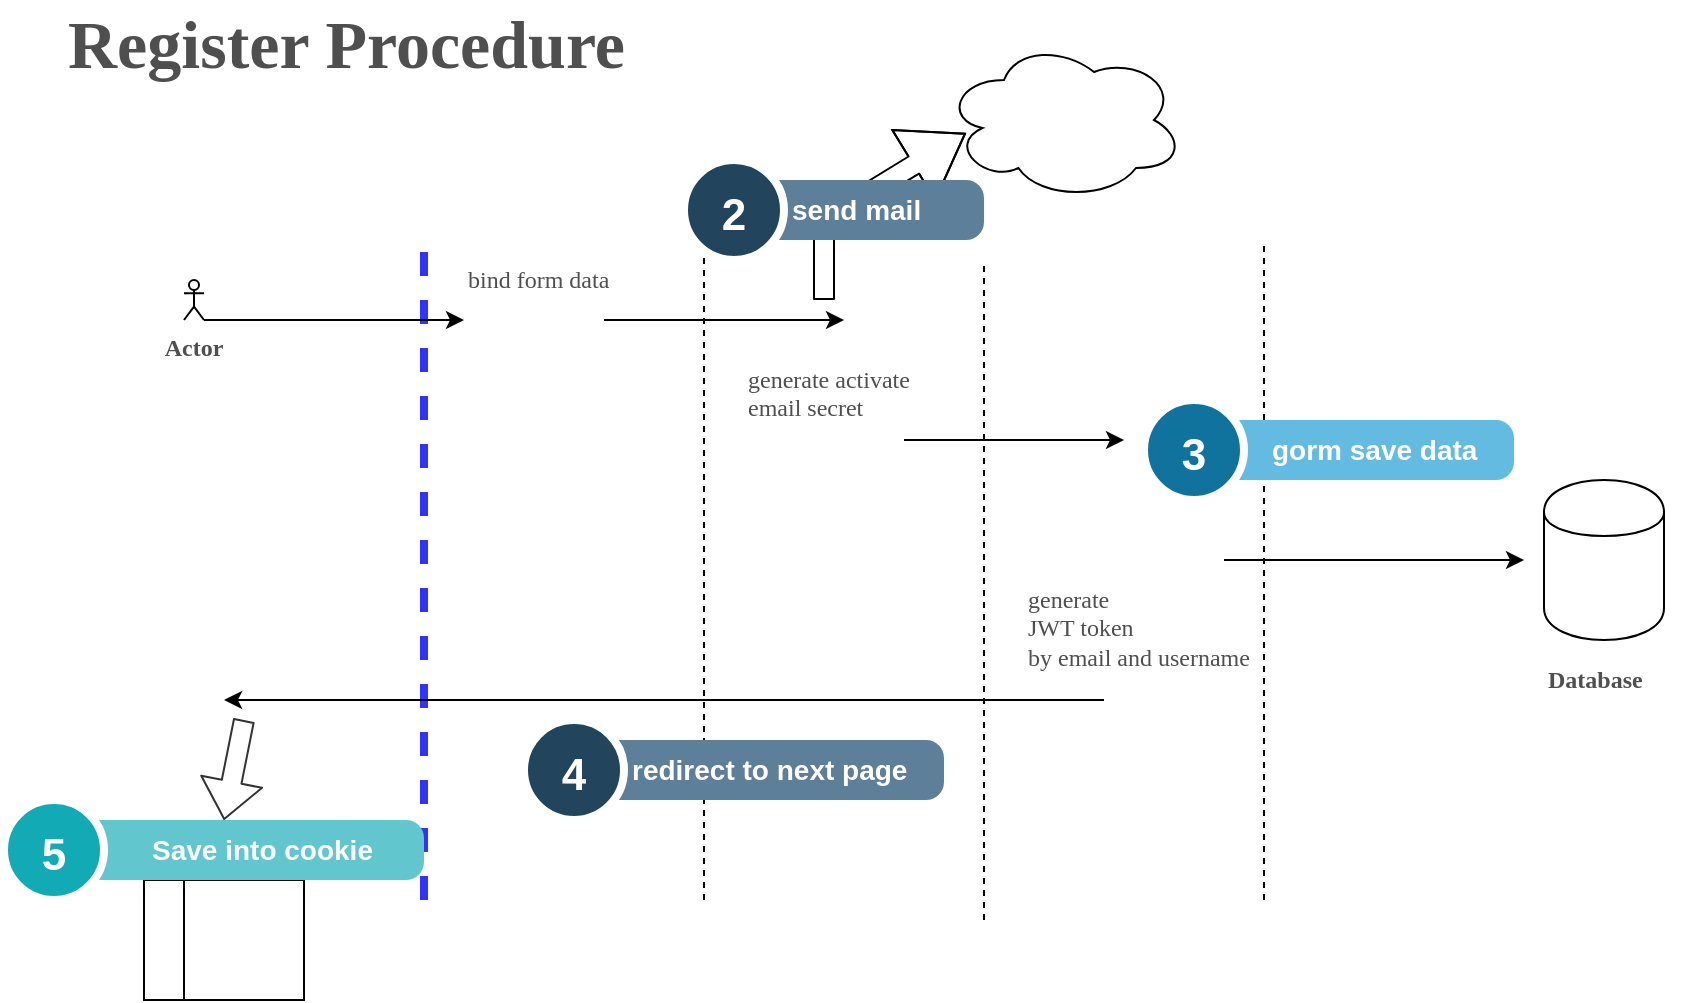 <mxfile version="12.2.4" pages="5"><diagram id="IY5uAE1_3H-1EBB0FDy6" name="register"><mxGraphModel dx="1717" dy="484" grid="1" gridSize="10" guides="0" tooltips="1" connect="1" arrows="1" fold="1" page="1" pageScale="1" pageWidth="850" pageHeight="1100" math="0" shadow="0"><root><object label="" User="" id="0"><mxCell/></object><mxCell id="1" parent="0"/><mxCell id="7" value="" style="endArrow=none;dashed=1;html=1;fontColor=#3333FF;strokeColor=#3333FF;strokeWidth=4;" parent="1" edge="1"><mxGeometry width="50" height="50" relative="1" as="geometry"><mxPoint x="160" y="670" as="sourcePoint"/><mxPoint x="160" y="340" as="targetPoint"/></mxGeometry></mxCell><mxCell id="9" value="" style="endArrow=none;dashed=1;html=1;" parent="1" edge="1"><mxGeometry width="50" height="50" relative="1" as="geometry"><mxPoint x="300" y="670" as="sourcePoint"/><mxPoint x="300" y="340" as="targetPoint"/></mxGeometry></mxCell><mxCell id="10" value="" style="endArrow=none;dashed=1;html=1;" parent="1" edge="1"><mxGeometry width="50" height="50" relative="1" as="geometry"><mxPoint x="440" y="680" as="sourcePoint"/><mxPoint x="440" y="350" as="targetPoint"/></mxGeometry></mxCell><mxCell id="11" value="Actor" style="shape=umlActor;verticalLabelPosition=bottom;labelBackgroundColor=#ffffff;verticalAlign=top;html=1;outlineConnect=0;fontFamily=Verdana;labelPosition=center;align=center;whiteSpace=wrap;labelBorderColor=none;fontColor=#4F4F4F;fontStyle=1" parent="1" vertex="1"><mxGeometry x="40" y="360" width="10" height="20" as="geometry"/></mxCell><mxCell id="16" value="" style="endArrow=classic;html=1;fontFamily=Verdana;fontColor=#4F4F4F;entryX=0;entryY=0.5;entryDx=0;entryDy=0;" parent="1" edge="1"><mxGeometry width="50" height="50" relative="1" as="geometry"><mxPoint x="50" y="380" as="sourcePoint"/><mxPoint x="180" y="380" as="targetPoint"/><Array as="points"/></mxGeometry></mxCell><mxCell id="18" value="Register Procedure&lt;br style=&quot;font-size: 34px;&quot;&gt;" style="text;html=1;resizable=0;points=[];autosize=1;align=left;verticalAlign=top;spacingTop=-4;fontFamily=Verdana;fontColor=#4F4F4F;fontStyle=1;fontSize=34;" parent="1" vertex="1"><mxGeometry x="-20" y="220" width="130" height="20" as="geometry"/></mxCell><mxCell id="23" value="" style="group" parent="1" vertex="1" connectable="0"><mxGeometry x="720" y="460" width="70" height="110" as="geometry"/></mxCell><mxCell id="19" value="" style="shape=cylinder;whiteSpace=wrap;html=1;boundedLbl=1;backgroundOutline=1;fontFamily=Verdana;fontColor=#4F4F4F;" parent="23" vertex="1"><mxGeometry width="60" height="80" as="geometry"/></mxCell><mxCell id="22" value="Database" style="text;html=1;resizable=0;points=[];autosize=1;align=left;verticalAlign=top;spacingTop=-4;fontFamily=Verdana;fontColor=#4F4F4F;fontStyle=1" parent="23" vertex="1"><mxGeometry y="90" width="70" height="20" as="geometry"/></mxCell><mxCell id="30" value="" style="endArrow=classic;html=1;fontFamily=Verdana;fontColor=#4F4F4F;" parent="1" edge="1"><mxGeometry width="50" height="50" relative="1" as="geometry"><mxPoint x="250" y="380" as="sourcePoint"/><mxPoint x="370" y="380" as="targetPoint"/></mxGeometry></mxCell><mxCell id="32" value="bind form data" style="text;html=1;resizable=0;points=[];autosize=1;align=left;verticalAlign=top;spacingTop=-4;fontFamily=Verdana;fontColor=#4F4F4F;fontStyle=0" parent="1" vertex="1"><mxGeometry x="180" y="350" width="100" height="20" as="geometry"/></mxCell><mxCell id="33" value="generate activate&lt;br&gt;email secret&amp;nbsp;" style="text;html=1;resizable=0;points=[];autosize=1;align=left;verticalAlign=top;spacingTop=-4;fontFamily=Verdana;fontColor=#4F4F4F;" parent="1" vertex="1"><mxGeometry x="320" y="400" width="120" height="30" as="geometry"/></mxCell><mxCell id="34" value="" style="endArrow=none;dashed=1;html=1;" parent="1" edge="1"><mxGeometry width="50" height="50" relative="1" as="geometry"><mxPoint x="580" y="670" as="sourcePoint"/><mxPoint x="580" y="340" as="targetPoint"/></mxGeometry></mxCell><mxCell id="35" value="" style="endArrow=classic;html=1;fontFamily=Verdana;fontColor=#4F4F4F;" parent="1" edge="1"><mxGeometry width="50" height="50" relative="1" as="geometry"><mxPoint x="400" y="440" as="sourcePoint"/><mxPoint x="510" y="440" as="targetPoint"/></mxGeometry></mxCell><mxCell id="36" value="" style="ellipse;shape=cloud;whiteSpace=wrap;html=1;fontFamily=Verdana;fontColor=#4F4F4F;" parent="1" vertex="1"><mxGeometry x="420" y="240" width="120" height="80" as="geometry"/></mxCell><mxCell id="37" value="" style="shape=flexArrow;endArrow=classic;html=1;fontFamily=Verdana;fontColor=#4F4F4F;entryX=0.091;entryY=0.582;entryDx=0;entryDy=0;entryPerimeter=0;endWidth=30;endSize=9.68;" parent="1" target="36" edge="1"><mxGeometry width="50" height="50" relative="1" as="geometry"><mxPoint x="360" y="370" as="sourcePoint"/><mxPoint x="420" y="310" as="targetPoint"/><Array as="points"><mxPoint x="360" y="330"/></Array></mxGeometry></mxCell><mxCell id="40" value="" style="endArrow=classic;html=1;fontFamily=Verdana;fontColor=#4F4F4F;" parent="1" edge="1"><mxGeometry width="50" height="50" relative="1" as="geometry"><mxPoint x="560" y="500" as="sourcePoint"/><mxPoint x="710" y="500" as="targetPoint"/></mxGeometry></mxCell><mxCell id="42" value="" style="endArrow=classic;html=1;fontFamily=Verdana;fontColor=#4F4F4F;" parent="1" edge="1"><mxGeometry width="50" height="50" relative="1" as="geometry"><mxPoint x="500" y="570" as="sourcePoint"/><mxPoint x="60" y="570" as="targetPoint"/></mxGeometry></mxCell><mxCell id="43" value="generate &lt;br&gt;JWT token&lt;br&gt;by email and username" style="text;html=1;resizable=0;points=[];autosize=1;align=left;verticalAlign=top;spacingTop=-4;fontFamily=Verdana;fontColor=#4F4F4F;" parent="1" vertex="1"><mxGeometry x="460" y="510" width="160" height="40" as="geometry"/></mxCell><mxCell id="45" value="" style="shape=internalStorage;whiteSpace=wrap;html=1;backgroundOutline=1;fontFamily=Verdana;fontColor=#4F4F4F;" parent="1" vertex="1"><mxGeometry x="20" y="640" width="80" height="80" as="geometry"/></mxCell><mxCell id="46" value="" style="shape=flexArrow;endArrow=classic;html=1;strokeColor=#333333;strokeWidth=1;fontFamily=Verdana;fontColor=#3333FF;" parent="1" edge="1"><mxGeometry width="50" height="50" relative="1" as="geometry"><mxPoint x="70" y="580" as="sourcePoint"/><mxPoint x="60" y="630" as="targetPoint"/></mxGeometry></mxCell><mxCell id="SgzNfCwWLqCTyF3xkoVy-48" value="gorm save data" style="shape=rect;rounded=1;whiteSpace=wrap;html=1;shadow=0;strokeColor=none;fillColor=#64BBE2;arcSize=30;fontSize=14;spacingLeft=42;fontStyle=1;fontColor=#FFFFFF;align=left;" parent="1" vertex="1"><mxGeometry x="540" y="430" width="165" height="30" as="geometry"/></mxCell><mxCell id="SgzNfCwWLqCTyF3xkoVy-49" value="3" style="shape=ellipse;perimeter=ellipsePerimeter;fontSize=22;fontStyle=1;shadow=0;strokeColor=#ffffff;fillColor=#10739E;strokeWidth=4;fontColor=#ffffff;align=center;" parent="1" vertex="1"><mxGeometry x="520" y="420" width="50" height="50" as="geometry"/></mxCell><mxCell id="SgzNfCwWLqCTyF3xkoVy-54" value="redirect to next page" style="shape=rect;rounded=1;whiteSpace=wrap;html=1;shadow=0;strokeColor=none;fillColor=#5D7F99;arcSize=30;fontSize=14;spacingLeft=42;fontStyle=1;fontColor=#FFFFFF;align=left;" parent="1" vertex="1"><mxGeometry x="220" y="590" width="200" height="30" as="geometry"/></mxCell><mxCell id="SgzNfCwWLqCTyF3xkoVy-55" value="4" style="shape=ellipse;perimeter=ellipsePerimeter;fontSize=22;fontStyle=1;shadow=0;strokeColor=#ffffff;fillColor=#23445D;strokeWidth=4;fontColor=#ffffff;align=center;" parent="1" vertex="1"><mxGeometry x="210" y="580" width="50" height="50" as="geometry"/></mxCell><mxCell id="SgzNfCwWLqCTyF3xkoVy-56" value="Save into cookie" style="shape=rect;rounded=1;whiteSpace=wrap;html=1;shadow=0;strokeColor=none;fillColor=#61C6CE;arcSize=30;fontSize=14;spacingLeft=42;fontStyle=1;fontColor=#FFFFFF;align=left;" parent="1" vertex="1"><mxGeometry x="-20" y="630" width="180" height="30" as="geometry"/></mxCell><mxCell id="SgzNfCwWLqCTyF3xkoVy-57" value="5" style="shape=ellipse;perimeter=ellipsePerimeter;fontSize=22;fontStyle=1;shadow=0;strokeColor=#ffffff;fillColor=#12AAB5;strokeWidth=4;fontColor=#ffffff;align=center;" parent="1" vertex="1"><mxGeometry x="-50" y="620" width="50" height="50" as="geometry"/></mxCell><mxCell id="SgzNfCwWLqCTyF3xkoVy-58" value="send mail" style="shape=rect;rounded=1;whiteSpace=wrap;html=1;shadow=0;strokeColor=none;fillColor=#5D7F99;arcSize=30;fontSize=14;spacingLeft=42;fontStyle=1;fontColor=#FFFFFF;align=left;" parent="1" vertex="1"><mxGeometry x="300" y="310" width="140" height="30" as="geometry"/></mxCell><mxCell id="SgzNfCwWLqCTyF3xkoVy-59" value="2" style="shape=ellipse;perimeter=ellipsePerimeter;fontSize=22;fontStyle=1;shadow=0;strokeColor=#ffffff;fillColor=#23445D;strokeWidth=4;fontColor=#ffffff;align=center;" parent="1" vertex="1"><mxGeometry x="290" y="300" width="50" height="50" as="geometry"/></mxCell></root></mxGraphModel></diagram><diagram id="1MOadCoADDvVS-98KM3a" name="login"><mxGraphModel dx="867" dy="484" grid="1" gridSize="10" guides="1" tooltips="1" connect="1" arrows="1" fold="1" page="1" pageScale="1" pageWidth="2000" pageHeight="1400" math="0" shadow="0"><root><mxCell id="Cxu-V7Lzxc_FhwEAGAGV-0"/><mxCell id="Cxu-V7Lzxc_FhwEAGAGV-1" parent="Cxu-V7Lzxc_FhwEAGAGV-0"/><mxCell id="kSfNwCprgt9sNA9jw9V5-0" value="" style="endArrow=none;dashed=1;html=1;fontColor=#3333FF;strokeColor=#3333FF;strokeWidth=4;" parent="Cxu-V7Lzxc_FhwEAGAGV-1" edge="1"><mxGeometry width="50" height="50" relative="1" as="geometry"><mxPoint x="504.5" y="658.5" as="sourcePoint"/><mxPoint x="504.5" y="328.5" as="targetPoint"/></mxGeometry></mxCell><mxCell id="kSfNwCprgt9sNA9jw9V5-1" value="" style="endArrow=none;dashed=1;html=1;" parent="Cxu-V7Lzxc_FhwEAGAGV-1" edge="1"><mxGeometry width="50" height="50" relative="1" as="geometry"><mxPoint x="644.5" y="658.5" as="sourcePoint"/><mxPoint x="644.5" y="328.5" as="targetPoint"/></mxGeometry></mxCell><mxCell id="kSfNwCprgt9sNA9jw9V5-2" value="" style="endArrow=none;dashed=1;html=1;" parent="Cxu-V7Lzxc_FhwEAGAGV-1" edge="1"><mxGeometry width="50" height="50" relative="1" as="geometry"><mxPoint x="784.5" y="658.5" as="sourcePoint"/><mxPoint x="784.5" y="328.5" as="targetPoint"/></mxGeometry></mxCell><mxCell id="kSfNwCprgt9sNA9jw9V5-3" value="Actor" style="shape=umlActor;verticalLabelPosition=bottom;labelBackgroundColor=#ffffff;verticalAlign=top;html=1;outlineConnect=0;fontFamily=Verdana;labelPosition=center;align=center;whiteSpace=wrap;labelBorderColor=none;fontColor=#4F4F4F;fontStyle=1" parent="Cxu-V7Lzxc_FhwEAGAGV-1" vertex="1"><mxGeometry x="384.5" y="348.5" width="10" height="20" as="geometry"/></mxCell><mxCell id="kSfNwCprgt9sNA9jw9V5-4" value="" style="endArrow=classic;html=1;fontFamily=Verdana;fontColor=#4F4F4F;entryX=0;entryY=0.5;entryDx=0;entryDy=0;" parent="Cxu-V7Lzxc_FhwEAGAGV-1" edge="1"><mxGeometry width="50" height="50" relative="1" as="geometry"><mxPoint x="394.5" y="368.5" as="sourcePoint"/><mxPoint x="524.5" y="368.5" as="targetPoint"/><Array as="points"/></mxGeometry></mxCell><mxCell id="kSfNwCprgt9sNA9jw9V5-5" value="Login Procedure&lt;br style=&quot;font-size: 34px;&quot;&gt;" style="text;html=1;resizable=0;points=[];autosize=1;align=left;verticalAlign=top;spacingTop=-4;fontFamily=Verdana;fontColor=#4F4F4F;fontStyle=1;fontSize=34;" parent="Cxu-V7Lzxc_FhwEAGAGV-1" vertex="1"><mxGeometry x="354.5" y="80" width="110" height="20" as="geometry"/></mxCell><mxCell id="kSfNwCprgt9sNA9jw9V5-9" value="" style="endArrow=classic;html=1;fontFamily=Verdana;fontColor=#4F4F4F;entryX=0;entryY=0.5;entryDx=0;entryDy=0;" parent="Cxu-V7Lzxc_FhwEAGAGV-1" target="ytmq7tX9Vz7bj8IqkGpA-0" edge="1"><mxGeometry width="50" height="50" relative="1" as="geometry"><mxPoint x="584.5" y="378.5" as="sourcePoint"/><mxPoint x="664.5" y="378.5" as="targetPoint"/></mxGeometry></mxCell><mxCell id="kSfNwCprgt9sNA9jw9V5-10" value="bind form data" style="text;html=1;resizable=0;points=[];autosize=1;align=left;verticalAlign=top;spacingTop=-4;fontFamily=Verdana;fontColor=#4F4F4F;fontStyle=0" parent="Cxu-V7Lzxc_FhwEAGAGV-1" vertex="1"><mxGeometry x="524.5" y="338.5" width="100" height="20" as="geometry"/></mxCell><mxCell id="kSfNwCprgt9sNA9jw9V5-12" value="" style="endArrow=none;dashed=1;html=1;" parent="Cxu-V7Lzxc_FhwEAGAGV-1" edge="1"><mxGeometry width="50" height="50" relative="1" as="geometry"><mxPoint x="1044.5" y="658.5" as="sourcePoint"/><mxPoint x="1044.5" y="138.5" as="targetPoint"/></mxGeometry></mxCell><mxCell id="kSfNwCprgt9sNA9jw9V5-20" value="" style="shape=internalStorage;whiteSpace=wrap;html=1;backgroundOutline=1;fontFamily=Verdana;fontColor=#4F4F4F;" parent="Cxu-V7Lzxc_FhwEAGAGV-1" vertex="1"><mxGeometry x="364.5" y="628.5" width="80" height="80" as="geometry"/></mxCell><mxCell id="kSfNwCprgt9sNA9jw9V5-21" value="" style="shape=flexArrow;endArrow=classic;html=1;strokeColor=#333333;strokeWidth=1;fontFamily=Verdana;fontColor=#3333FF;" parent="Cxu-V7Lzxc_FhwEAGAGV-1" edge="1"><mxGeometry width="50" height="50" relative="1" as="geometry"><mxPoint x="414.5" y="568.5" as="sourcePoint"/><mxPoint x="404.5" y="618.5" as="targetPoint"/></mxGeometry></mxCell><mxCell id="kSfNwCprgt9sNA9jw9V5-22" value="send cookie&lt;br&gt;JWT&amp;nbsp;" style="text;html=1;resizable=0;points=[];autosize=1;align=left;verticalAlign=top;spacingTop=-4;fontFamily=Verdana;fontColor=#3333FF;fontStyle=0" parent="Cxu-V7Lzxc_FhwEAGAGV-1" vertex="1"><mxGeometry x="424.5" y="388.5" width="90" height="30" as="geometry"/></mxCell><mxCell id="mgNvoaYVBbIj47lSzGMu-1" value="" style="endArrow=classic;html=1;strokeColor=#333333;strokeWidth=1;fontFamily=Verdana;fontColor=#333333;exitX=0.5;exitY=1;exitDx=0;exitDy=0;" parent="Cxu-V7Lzxc_FhwEAGAGV-1" source="ytmq7tX9Vz7bj8IqkGpA-0" edge="1"><mxGeometry width="50" height="50" relative="1" as="geometry"><mxPoint x="704.5" y="418.5" as="sourcePoint"/><mxPoint x="814.5" y="468.5" as="targetPoint"/><Array as="points"><mxPoint x="704.5" y="468.5"/></Array></mxGeometry></mxCell><mxCell id="nmSW5J3_nThf1gg4GDLt-0" value="Nope" style="text;html=1;resizable=0;points=[];autosize=1;align=left;verticalAlign=top;spacingTop=-4;fontFamily=Verdana;fontColor=#FF0000;fontStyle=1" parent="Cxu-V7Lzxc_FhwEAGAGV-1" vertex="1"><mxGeometry x="654.5" y="418.5" width="50" height="20" as="geometry"/></mxCell><mxCell id="nmSW5J3_nThf1gg4GDLt-1" value="Actor" style="shape=umlActor;verticalLabelPosition=bottom;labelBackgroundColor=#ffffff;verticalAlign=top;html=1;outlineConnect=0;fontFamily=Verdana;fontColor=#FF0000;whiteSpace=wrap;container=1;" parent="Cxu-V7Lzxc_FhwEAGAGV-1" vertex="1"><mxGeometry x="834.5" y="438.5" width="10" height="20" as="geometry"/></mxCell><mxCell id="nmSW5J3_nThf1gg4GDLt-4" value="Guest" style="text;html=1;resizable=0;points=[];autosize=1;align=left;verticalAlign=top;spacingTop=-4;fontFamily=Verdana;fontColor=#FF0000;fontStyle=1" parent="Cxu-V7Lzxc_FhwEAGAGV-1" vertex="1"><mxGeometry x="819.5" y="483.5" width="50" height="20" as="geometry"/></mxCell><mxCell id="nmSW5J3_nThf1gg4GDLt-5" value="" style="endArrow=classic;html=1;strokeColor=#333333;strokeWidth=1;fontFamily=Verdana;fontColor=#FF0000;entryX=0;entryY=0.5;entryDx=0;entryDy=0;exitX=0.5;exitY=0;exitDx=0;exitDy=0;" parent="Cxu-V7Lzxc_FhwEAGAGV-1" source="ytmq7tX9Vz7bj8IqkGpA-0" target="vs2WSa74tQ8mNc2Wib_e-1" edge="1"><mxGeometry width="50" height="50" relative="1" as="geometry"><mxPoint x="704.5" y="338.5" as="sourcePoint"/><mxPoint x="804.5" y="225.5" as="targetPoint"/><Array as="points"><mxPoint x="704.5" y="225.5"/></Array></mxGeometry></mxCell><mxCell id="nmSW5J3_nThf1gg4GDLt-11" value="&lt;font color=&quot;#00cc00&quot;&gt;Yes&lt;/font&gt;" style="text;html=1;resizable=0;points=[];autosize=1;align=left;verticalAlign=top;spacingTop=-4;fontFamily=Verdana;fontColor=#FF0000;fontStyle=1" parent="Cxu-V7Lzxc_FhwEAGAGV-1" vertex="1"><mxGeometry x="727.5" y="313.5" width="40" height="20" as="geometry"/></mxCell><mxCell id="nmSW5J3_nThf1gg4GDLt-12" value="" style="shape=cylinder;whiteSpace=wrap;html=1;boundedLbl=1;backgroundOutline=1;fontFamily=Verdana;fontColor=#FF0000;" parent="Cxu-V7Lzxc_FhwEAGAGV-1" vertex="1"><mxGeometry x="1584.5" y="408.5" width="60" height="80" as="geometry"/></mxCell><mxCell id="nmSW5J3_nThf1gg4GDLt-13" value="&lt;h1&gt;Token authentication&lt;/h1&gt;&lt;p&gt;Base on token authentication that not need to access database , but RBAC need.&lt;/p&gt;" style="text;html=1;strokeColor=none;fillColor=none;spacing=5;spacingTop=-20;whiteSpace=wrap;overflow=hidden;rounded=0;fontFamily=Verdana;fontColor=#4F4F4F;" parent="Cxu-V7Lzxc_FhwEAGAGV-1" vertex="1"><mxGeometry x="354.5" y="848.5" width="340" height="120" as="geometry"/></mxCell><mxCell id="nmSW5J3_nThf1gg4GDLt-16" value="" style="endArrow=classic;html=1;strokeColor=#333333;strokeWidth=1;fontFamily=Verdana;fontColor=#4F4F4F;exitX=1;exitY=0.5;exitDx=0;exitDy=0;entryX=0;entryY=0.5;entryDx=0;entryDy=0;" parent="Cxu-V7Lzxc_FhwEAGAGV-1" source="vs2WSa74tQ8mNc2Wib_e-1" target="ytmq7tX9Vz7bj8IqkGpA-10" edge="1"><mxGeometry width="50" height="50" relative="1" as="geometry"><mxPoint x="934.5" y="226.5" as="sourcePoint"/><mxPoint x="1134.5" y="226.5" as="targetPoint"/></mxGeometry></mxCell><mxCell id="nmSW5J3_nThf1gg4GDLt-17" value="Nope" style="text;html=1;resizable=0;points=[];autosize=1;align=left;verticalAlign=top;spacingTop=-4;fontFamily=Verdana;fontColor=#FF0000;fontStyle=1" parent="Cxu-V7Lzxc_FhwEAGAGV-1" vertex="1"><mxGeometry x="1248.5" y="368.5" width="50" height="20" as="geometry"/></mxCell><mxCell id="nmSW5J3_nThf1gg4GDLt-20" value="" style="endArrow=none;dashed=1;html=1;" parent="Cxu-V7Lzxc_FhwEAGAGV-1" edge="1"><mxGeometry width="50" height="50" relative="1" as="geometry"><mxPoint x="1304.5" y="658.5" as="sourcePoint"/><mxPoint x="1304.5" y="138.5" as="targetPoint"/></mxGeometry></mxCell><mxCell id="nmSW5J3_nThf1gg4GDLt-21" value="" style="endArrow=classic;html=1;strokeColor=#333333;strokeWidth=1;fontFamily=Verdana;fontColor=#FF0000;exitX=1;exitY=0.5;exitDx=0;exitDy=0;entryX=0.5;entryY=0;entryDx=0;entryDy=0;" parent="Cxu-V7Lzxc_FhwEAGAGV-1" source="ytmq7tX9Vz7bj8IqkGpA-10" target="nmSW5J3_nThf1gg4GDLt-12" edge="1"><mxGeometry width="50" height="50" relative="1" as="geometry"><mxPoint x="1254.5" y="225.5" as="sourcePoint"/><mxPoint x="1484.5" y="588.5" as="targetPoint"/><Array as="points"><mxPoint x="1524.5" y="225.5"/></Array></mxGeometry></mxCell><mxCell id="nmSW5J3_nThf1gg4GDLt-23" value="" style="endArrow=classic;html=1;strokeColor=#333333;strokeWidth=1;fontFamily=Verdana;fontColor=#333333;exitX=0.5;exitY=1;exitDx=0;exitDy=0;entryX=0;entryY=0.5;entryDx=0;entryDy=0;" parent="Cxu-V7Lzxc_FhwEAGAGV-1" source="vs2WSa74tQ8mNc2Wib_e-1" target="ytmq7tX9Vz7bj8IqkGpA-6" edge="1"><mxGeometry width="50" height="50" relative="1" as="geometry"><mxPoint x="874.5" y="293" as="sourcePoint"/><mxPoint x="1144.5" y="403.5" as="targetPoint"/><Array as="points"><mxPoint x="874.5" y="398.5"/></Array></mxGeometry></mxCell><mxCell id="nmSW5J3_nThf1gg4GDLt-25" value="&lt;font color=&quot;#00cc00&quot;&gt;Yes&lt;/font&gt;" style="text;html=1;resizable=0;points=[];autosize=1;align=left;verticalAlign=top;spacingTop=-4;fontFamily=Verdana;fontColor=#FF0000;fontStyle=1" parent="Cxu-V7Lzxc_FhwEAGAGV-1" vertex="1"><mxGeometry x="894.5" y="293.5" width="40" height="20" as="geometry"/></mxCell><mxCell id="FfsmR5NlQDXWcVAAKaqu-1" value="" style="endArrow=classic;html=1;strokeColor=#333333;strokeWidth=1;fontFamily=Verdana;fontColor=#333333;entryX=0;entryY=0.3;entryDx=0;entryDy=0;exitX=1;exitY=0.5;exitDx=0;exitDy=0;" parent="Cxu-V7Lzxc_FhwEAGAGV-1" source="ytmq7tX9Vz7bj8IqkGpA-6" target="nmSW5J3_nThf1gg4GDLt-12" edge="1"><mxGeometry width="50" height="50" relative="1" as="geometry"><mxPoint x="1224.5" y="403.5" as="sourcePoint"/><mxPoint x="734.5" y="918.5" as="targetPoint"/><Array as="points"><mxPoint x="1434.5" y="403.5"/></Array></mxGeometry></mxCell><mxCell id="FfsmR5NlQDXWcVAAKaqu-5" value="" style="endArrow=classic;html=1;strokeColor=#333333;strokeWidth=1;fontFamily=Verdana;fontColor=#333333;exitX=0;exitY=0.3;exitDx=0;exitDy=0;entryX=1;entryY=0.5;entryDx=0;entryDy=0;" parent="Cxu-V7Lzxc_FhwEAGAGV-1" source="nmSW5J3_nThf1gg4GDLt-12" target="Njpkjl11rVlAd0YpLMsz-12" edge="1"><mxGeometry width="50" height="50" relative="1" as="geometry"><mxPoint x="1424.5" y="528.5" as="sourcePoint"/><mxPoint x="1274.98" y="741.06" as="targetPoint"/><Array as="points"><mxPoint x="1494.5" y="738.5"/></Array></mxGeometry></mxCell><mxCell id="FfsmR5NlQDXWcVAAKaqu-8" value="" style="endArrow=classic;html=1;strokeColor=#333333;strokeWidth=1;fontFamily=Verdana;fontColor=#333333;" parent="Cxu-V7Lzxc_FhwEAGAGV-1" edge="1"><mxGeometry width="50" height="50" relative="1" as="geometry"><mxPoint x="1104.5" y="738.5" as="sourcePoint"/><mxPoint x="481.028" y="628.5" as="targetPoint"/><Array as="points"><mxPoint x="864.5" y="738.5"/><mxPoint x="644.5" y="698.5"/></Array></mxGeometry></mxCell><mxCell id="FfsmR5NlQDXWcVAAKaqu-9" value="Response with RBAC JWT" style="text;html=1;resizable=0;points=[];autosize=1;align=left;verticalAlign=top;spacingTop=-4;fontFamily=Verdana;fontColor=#333333;" parent="Cxu-V7Lzxc_FhwEAGAGV-1" vertex="1"><mxGeometry x="597.5" y="718.5" width="170" height="20" as="geometry"/></mxCell><mxCell id="FfsmR5NlQDXWcVAAKaqu-10" value="&lt;font color=&quot;#00cc00&quot;&gt;Yes&lt;/font&gt;" style="text;html=1;resizable=0;points=[];autosize=1;align=left;verticalAlign=top;spacingTop=-4;fontFamily=Verdana;fontColor=#FF0000;fontStyle=1" parent="Cxu-V7Lzxc_FhwEAGAGV-1" vertex="1"><mxGeometry x="1113.5" y="458.5" width="40" height="20" as="geometry"/></mxCell><mxCell id="FfsmR5NlQDXWcVAAKaqu-12" value="" style="shape=flexArrow;endArrow=classic;html=1;strokeColor=#333333;strokeWidth=1;fontFamily=Verdana;fontColor=#333333;exitX=0.5;exitY=1;exitDx=0;exitDy=0;entryX=0.5;entryY=0;entryDx=0;entryDy=0;" parent="Cxu-V7Lzxc_FhwEAGAGV-1" source="ytmq7tX9Vz7bj8IqkGpA-6" target="Njpkjl11rVlAd0YpLMsz-21" edge="1"><mxGeometry width="50" height="50" relative="1" as="geometry"><mxPoint x="1184.5" y="443.5" as="sourcePoint"/><mxPoint x="1184.5" y="518.5" as="targetPoint"/><Array as="points"><mxPoint x="1184.5" y="508.5"/></Array></mxGeometry></mxCell><mxCell id="Njpkjl11rVlAd0YpLMsz-10" value="Address, phone ..." style="shape=rect;rounded=1;whiteSpace=wrap;html=1;shadow=0;strokeColor=none;fillColor=#64BBE2;arcSize=30;fontSize=14;spacingLeft=42;fontStyle=1;fontColor=#FFFFFF;align=left;" parent="Cxu-V7Lzxc_FhwEAGAGV-1" vertex="1"><mxGeometry x="1099.5" y="130" width="220" height="40" as="geometry"/></mxCell><mxCell id="Njpkjl11rVlAd0YpLMsz-11" value="3" style="shape=ellipse;perimeter=ellipsePerimeter;fontSize=22;fontStyle=1;shadow=0;strokeColor=#ffffff;fillColor=#10739E;strokeWidth=4;fontColor=#ffffff;align=center;" parent="Cxu-V7Lzxc_FhwEAGAGV-1" vertex="1"><mxGeometry x="1069.5" y="120" width="60" height="60" as="geometry"/></mxCell><mxCell id="Njpkjl11rVlAd0YpLMsz-12" value="Add RBAC to JWT token" style="shape=rect;rounded=1;whiteSpace=wrap;html=1;shadow=0;strokeColor=none;fillColor=#F8C382;arcSize=30;fontSize=14;spacingLeft=42;fontStyle=1;fontColor=#FFFFFF;align=left;" parent="Cxu-V7Lzxc_FhwEAGAGV-1" vertex="1"><mxGeometry x="1099.5" y="718.5" width="220" height="40" as="geometry"/></mxCell><mxCell id="Njpkjl11rVlAd0YpLMsz-13" value="2" style="shape=ellipse;perimeter=ellipsePerimeter;fontSize=22;fontStyle=1;shadow=0;strokeColor=#ffffff;fillColor=#F2931E;strokeWidth=4;fontColor=#ffffff;align=center;" parent="Cxu-V7Lzxc_FhwEAGAGV-1" vertex="1"><mxGeometry x="1069.5" y="708.5" width="60" height="60" as="geometry"/></mxCell><mxCell id="Njpkjl11rVlAd0YpLMsz-14" value="TempGuest" style="shape=rect;rounded=1;whiteSpace=wrap;html=1;shadow=0;strokeColor=none;fillColor=#F08E81;arcSize=30;fontSize=14;spacingLeft=42;fontStyle=1;fontColor=#FFFFFF;align=left;" parent="Cxu-V7Lzxc_FhwEAGAGV-1" vertex="1"><mxGeometry x="644.5" y="483.5" width="140" height="40" as="geometry"/></mxCell><mxCell id="Njpkjl11rVlAd0YpLMsz-15" value="2" style="shape=ellipse;perimeter=ellipsePerimeter;fontSize=22;fontStyle=1;shadow=0;strokeColor=#ffffff;fillColor=#AE4132;strokeWidth=4;fontColor=#ffffff;align=center;" parent="Cxu-V7Lzxc_FhwEAGAGV-1" vertex="1"><mxGeometry x="614.5" y="473.5" width="60" height="60" as="geometry"/></mxCell><mxCell id="Njpkjl11rVlAd0YpLMsz-16" value="save data" style="shape=rect;rounded=1;whiteSpace=wrap;html=1;shadow=0;strokeColor=none;fillColor=#5D7F99;arcSize=30;fontSize=14;spacingLeft=42;fontStyle=1;fontColor=#FFFFFF;align=left;" parent="Cxu-V7Lzxc_FhwEAGAGV-1" vertex="1"><mxGeometry x="1394.5" y="243.5" width="130" height="40" as="geometry"/></mxCell><mxCell id="Njpkjl11rVlAd0YpLMsz-17" value="4" style="shape=ellipse;perimeter=ellipsePerimeter;fontSize=22;fontStyle=1;shadow=0;strokeColor=#ffffff;fillColor=#23445D;strokeWidth=4;fontColor=#ffffff;align=center;" parent="Cxu-V7Lzxc_FhwEAGAGV-1" vertex="1"><mxGeometry x="1364.5" y="233.5" width="60" height="60" as="geometry"/></mxCell><mxCell id="Njpkjl11rVlAd0YpLMsz-18" value="get RBAC for the user" style="shape=rect;rounded=1;whiteSpace=wrap;html=1;shadow=0;strokeColor=none;fillColor=#61C6CE;arcSize=30;fontSize=14;spacingLeft=42;fontStyle=1;fontColor=#FFFFFF;align=left;" parent="Cxu-V7Lzxc_FhwEAGAGV-1" vertex="1"><mxGeometry x="1328.5" y="428.5" width="220" height="40" as="geometry"/></mxCell><mxCell id="Njpkjl11rVlAd0YpLMsz-19" value="5" style="shape=ellipse;perimeter=ellipsePerimeter;fontSize=22;fontStyle=1;shadow=0;strokeColor=#ffffff;fillColor=#12AAB5;strokeWidth=4;fontColor=#ffffff;align=center;" parent="Cxu-V7Lzxc_FhwEAGAGV-1" vertex="1"><mxGeometry x="1298.5" y="418.5" width="60" height="60" as="geometry"/></mxCell><mxCell id="Njpkjl11rVlAd0YpLMsz-20" value="" style="group;fontFamily=Verdana;fontColor=#333333;" parent="Cxu-V7Lzxc_FhwEAGAGV-1" vertex="1" connectable="0"><mxGeometry x="1154.5" y="533.5" width="110" height="110" as="geometry"/></mxCell><mxCell id="Njpkjl11rVlAd0YpLMsz-21" value="" style="ellipse;html=1;strokeWidth=4;fillColor=#10739E;strokeColor=#ffffff;shadow=0;fontSize=10;fontColor=#FFFFFF;align=center;fontStyle=0;whiteSpace=wrap;spacing=10;" parent="Njpkjl11rVlAd0YpLMsz-20" vertex="1"><mxGeometry width="110" height="110" as="geometry"/></mxCell><mxCell id="Njpkjl11rVlAd0YpLMsz-22" value="" style="ellipse;html=1;strokeWidth=4;fillColor=#F2931E;strokeColor=#ffffff;shadow=0;fontSize=10;fontColor=#FFFFFF;align=center;fontStyle=0;whiteSpace=wrap;spacing=10;" parent="Njpkjl11rVlAd0YpLMsz-20" vertex="1"><mxGeometry x="15.714" y="14.714" width="78.571" height="78.571" as="geometry"/></mxCell><mxCell id="Njpkjl11rVlAd0YpLMsz-23" value="" style="ellipse;html=1;strokeWidth=4;fillColor=#AE4132;strokeColor=#ffffff;shadow=0;fontSize=10;fontColor=#FFFFFF;align=center;fontStyle=0;whiteSpace=wrap;spacing=10;" parent="Njpkjl11rVlAd0YpLMsz-20" vertex="1"><mxGeometry x="31.429" y="30.429" width="47.143" height="47.143" as="geometry"/></mxCell><mxCell id="Njpkjl11rVlAd0YpLMsz-24" value="" style="ellipse;html=1;strokeWidth=4;fillColor=#23445D;strokeColor=#ffffff;shadow=0;fontSize=10;fontColor=#FFFFFF;align=center;fontStyle=0;whiteSpace=wrap;spacing=10;" parent="Njpkjl11rVlAd0YpLMsz-20" vertex="1"><mxGeometry x="47.143" y="46.143" width="15.714" height="15.714" as="geometry"/></mxCell><mxCell id="vs2WSa74tQ8mNc2Wib_e-1" value="Finished all step of registration" style="rhombus;html=1;align=center;whiteSpace=wrap;comic=1;strokeWidth=2;fontFamily=Comic Sans MS;fontStyle=1;" parent="Cxu-V7Lzxc_FhwEAGAGV-1" vertex="1"><mxGeometry x="804.5" y="166.5" width="140" height="118" as="geometry"/></mxCell><mxCell id="ytmq7tX9Vz7bj8IqkGpA-0" value="Activate?" style="rhombus;html=1;align=center;whiteSpace=wrap;comic=1;strokeWidth=2;fontFamily=Comic Sans MS;fontStyle=1;" parent="Cxu-V7Lzxc_FhwEAGAGV-1" vertex="1"><mxGeometry x="654.5" y="328.5" width="100" height="100" as="geometry"/></mxCell><mxCell id="ytmq7tX9Vz7bj8IqkGpA-6" value="Token has RBAC?" style="rhombus;html=1;align=center;whiteSpace=wrap;comic=1;strokeWidth=2;fontFamily=Comic Sans MS;fontStyle=1;" parent="Cxu-V7Lzxc_FhwEAGAGV-1" vertex="1"><mxGeometry x="1139.5" y="353.5" width="100" height="100" as="geometry"/></mxCell><mxCell id="ytmq7tX9Vz7bj8IqkGpA-10" value="Next step form" style="html=1;whiteSpace=wrap;comic=1;strokeWidth=2;fontFamily=Comic Sans MS;fontStyle=1;" parent="Cxu-V7Lzxc_FhwEAGAGV-1" vertex="1"><mxGeometry x="1133.5" y="195.5" width="120" height="60" as="geometry"/></mxCell></root></mxGraphModel></diagram><diagram id="HXSwJq1UDgVp6A_jZUUq" name="RBAC"><mxGraphModel dx="867" dy="484" grid="1" gridSize="10" guides="1" tooltips="1" connect="1" arrows="1" fold="1" page="1" pageScale="1" pageWidth="2000" pageHeight="1400" math="0" shadow="0"><root><mxCell id="-kCHREE-onx1147lXCfc-0"/><mxCell id="-kCHREE-onx1147lXCfc-1" parent="-kCHREE-onx1147lXCfc-0"/><mxCell id="jOfB4BC1D_s6R_xuBl5_-0" value="" style="endArrow=none;dashed=1;html=1;fontColor=#3333FF;strokeColor=#3333FF;strokeWidth=4;" parent="-kCHREE-onx1147lXCfc-1" edge="1"><mxGeometry width="50" height="50" relative="1" as="geometry"><mxPoint x="230" y="620" as="sourcePoint"/><mxPoint x="230" y="290" as="targetPoint"/></mxGeometry></mxCell><mxCell id="jOfB4BC1D_s6R_xuBl5_-1" value="" style="endArrow=none;dashed=1;html=1;" parent="-kCHREE-onx1147lXCfc-1" edge="1"><mxGeometry width="50" height="50" relative="1" as="geometry"><mxPoint x="370" y="620" as="sourcePoint"/><mxPoint x="370" y="290" as="targetPoint"/></mxGeometry></mxCell><mxCell id="jOfB4BC1D_s6R_xuBl5_-2" value="" style="endArrow=none;dashed=1;html=1;" parent="-kCHREE-onx1147lXCfc-1" edge="1"><mxGeometry width="50" height="50" relative="1" as="geometry"><mxPoint x="510" y="620" as="sourcePoint"/><mxPoint x="510" y="290" as="targetPoint"/></mxGeometry></mxCell><mxCell id="jOfB4BC1D_s6R_xuBl5_-3" value="Actor" style="shape=umlActor;verticalLabelPosition=bottom;labelBackgroundColor=#ffffff;verticalAlign=top;html=1;outlineConnect=0;fontFamily=Verdana;labelPosition=center;align=center;whiteSpace=wrap;labelBorderColor=none;fontColor=#4F4F4F;fontStyle=1" parent="-kCHREE-onx1147lXCfc-1" vertex="1"><mxGeometry x="90" y="400" width="10" height="20" as="geometry"/></mxCell><mxCell id="jOfB4BC1D_s6R_xuBl5_-4" value="" style="endArrow=classic;html=1;fontFamily=Verdana;fontColor=#4F4F4F;entryX=0;entryY=0.5;entryDx=0;entryDy=0;exitX=0.75;exitY=0.1;exitDx=0;exitDy=0;exitPerimeter=0;" parent="-kCHREE-onx1147lXCfc-1" source="jOfB4BC1D_s6R_xuBl5_-3" edge="1"><mxGeometry width="50" height="50" relative="1" as="geometry"><mxPoint x="120" y="330" as="sourcePoint"/><mxPoint x="250" y="330" as="targetPoint"/><Array as="points"><mxPoint x="160" y="340"/></Array></mxGeometry></mxCell><mxCell id="jOfB4BC1D_s6R_xuBl5_-5" value="RBAC" style="text;html=1;resizable=0;points=[];autosize=1;align=left;verticalAlign=top;spacingTop=-4;fontFamily=Verdana;fontColor=#4F4F4F;fontStyle=1;fontSize=38;" parent="-kCHREE-onx1147lXCfc-1" vertex="1"><mxGeometry x="240" y="160" width="50" height="20" as="geometry"/></mxCell><mxCell id="jOfB4BC1D_s6R_xuBl5_-9" value="" style="endArrow=classic;html=1;fontFamily=Verdana;fontColor=#4F4F4F;" parent="-kCHREE-onx1147lXCfc-1" edge="1"><mxGeometry width="50" height="50" relative="1" as="geometry"><mxPoint x="320" y="330" as="sourcePoint"/><mxPoint x="440" y="330" as="targetPoint"/></mxGeometry></mxCell><mxCell id="jOfB4BC1D_s6R_xuBl5_-10" value="after login" style="text;html=1;resizable=0;points=[];autosize=1;align=left;verticalAlign=top;spacingTop=-4;fontFamily=Verdana;fontColor=#4F4F4F;fontStyle=0" parent="-kCHREE-onx1147lXCfc-1" vertex="1"><mxGeometry x="265" y="300" width="80" height="20" as="geometry"/></mxCell><mxCell id="jOfB4BC1D_s6R_xuBl5_-12" value="" style="endArrow=none;dashed=1;html=1;" parent="-kCHREE-onx1147lXCfc-1" edge="1"><mxGeometry width="50" height="50" relative="1" as="geometry"><mxPoint x="680" y="640" as="sourcePoint"/><mxPoint x="679.5" y="300" as="targetPoint"/></mxGeometry></mxCell><mxCell id="jOfB4BC1D_s6R_xuBl5_-18" value="" style="endArrow=classic;html=1;fontFamily=Verdana;fontColor=#4F4F4F;exitX=0;exitY=0.5;exitDx=0;exitDy=0;entryX=1;entryY=0.5;entryDx=0;entryDy=0;" parent="-kCHREE-onx1147lXCfc-1" source="_XTAmxyGLrH7qa-rfulH-5" target="jOfB4BC1D_s6R_xuBl5_-88" edge="1"><mxGeometry width="50" height="50" relative="1" as="geometry"><mxPoint x="980" y="645" as="sourcePoint"/><mxPoint x="445" y="620" as="targetPoint"/><Array as="points"/></mxGeometry></mxCell><mxCell id="jOfB4BC1D_s6R_xuBl5_-27" value="get RBAC from token" style="text;html=1;resizable=0;points=[];autosize=1;align=left;verticalAlign=top;spacingTop=-4;fontFamily=Verdana;fontColor=#333333;" parent="-kCHREE-onx1147lXCfc-1" vertex="1"><mxGeometry x="530" y="310" width="140" height="20" as="geometry"/></mxCell><mxCell id="jOfB4BC1D_s6R_xuBl5_-28" value="access page" style="text;html=1;resizable=0;points=[];autosize=1;align=left;verticalAlign=top;spacingTop=-4;fontFamily=Verdana;fontColor=#333333;" parent="-kCHREE-onx1147lXCfc-1" vertex="1"><mxGeometry x="390" y="300" width="90" height="20" as="geometry"/></mxCell><mxCell id="jOfB4BC1D_s6R_xuBl5_-33" value="" style="endArrow=classic;html=1;strokeColor=#333333;strokeWidth=1;fontFamily=Verdana;fontColor=#333333;exitX=0;exitY=0.5;exitDx=0;exitDy=0;" parent="-kCHREE-onx1147lXCfc-1" source="jOfB4BC1D_s6R_xuBl5_-87" edge="1"><mxGeometry width="50" height="50" relative="1" as="geometry"><mxPoint x="330" y="610" as="sourcePoint"/><mxPoint x="100" y="460" as="targetPoint"/><Array as="points"><mxPoint x="140" y="600"/></Array></mxGeometry></mxCell><mxCell id="jOfB4BC1D_s6R_xuBl5_-37" style="edgeStyle=orthogonalEdgeStyle;rounded=0;orthogonalLoop=1;jettySize=auto;html=1;exitX=0;exitY=0.5;exitDx=0;exitDy=0;strokeColor=#333333;strokeWidth=1;fontFamily=Verdana;fontColor=#333333;entryX=1;entryY=0.5;entryDx=0;entryDy=0;" parent="-kCHREE-onx1147lXCfc-1" source="_XTAmxyGLrH7qa-rfulH-2" target="_XTAmxyGLrH7qa-rfulH-0" edge="1"><mxGeometry relative="1" as="geometry"><mxPoint x="858" y="530" as="targetPoint"/><mxPoint x="1025" y="430" as="sourcePoint"/></mxGeometry></mxCell><mxCell id="jOfB4BC1D_s6R_xuBl5_-133" style="edgeStyle=orthogonalEdgeStyle;rounded=0;orthogonalLoop=1;jettySize=auto;html=1;entryX=0.5;entryY=0;entryDx=0;entryDy=0;strokeColor=#333333;strokeWidth=1;fontFamily=Verdana;fontColor=#333333;exitX=1;exitY=0.5;exitDx=0;exitDy=0;" parent="-kCHREE-onx1147lXCfc-1" source="_XTAmxyGLrH7qa-rfulH-2" target="_XTAmxyGLrH7qa-rfulH-5" edge="1"><mxGeometry relative="1" as="geometry"><Array as="points"><mxPoint x="1100" y="390"/><mxPoint x="1100" y="560"/><mxPoint x="1070" y="560"/></Array><mxPoint x="1090" y="385" as="sourcePoint"/><mxPoint x="1050" y="595" as="targetPoint"/></mxGeometry></mxCell><mxCell id="jOfB4BC1D_s6R_xuBl5_-35" value="" style="endArrow=classic;html=1;strokeColor=#333333;strokeWidth=1;fontFamily=Verdana;fontColor=#333333;exitX=0;exitY=0.5;exitDx=0;exitDy=0;" parent="-kCHREE-onx1147lXCfc-1" source="jOfB4BC1D_s6R_xuBl5_-89" edge="1"><mxGeometry width="50" height="50" relative="1" as="geometry"><mxPoint x="410" y="450" as="sourcePoint"/><mxPoint x="130" y="425" as="targetPoint"/></mxGeometry></mxCell><mxCell id="jOfB4BC1D_s6R_xuBl5_-38" value="Yes" style="text;html=1;resizable=0;points=[];autosize=1;align=left;verticalAlign=top;spacingTop=-4;fontFamily=Verdana;fontColor=#333333;fontStyle=1" parent="-kCHREE-onx1147lXCfc-1" vertex="1"><mxGeometry x="940" y="410" width="40" height="20" as="geometry"/></mxCell><mxCell id="jOfB4BC1D_s6R_xuBl5_-87" value="2" style="shape=mxgraph.infographic.parallelogram;dx=5;html=1;fillColor=#F2931E;strokeColor=none;shadow=0;fontSize=17;fontColor=#FFFFFF;align=center;fontStyle=1;" parent="-kCHREE-onx1147lXCfc-1" vertex="1"><mxGeometry x="260" y="630" width="50" height="30" as="geometry"/></mxCell><mxCell id="jOfB4BC1D_s6R_xuBl5_-88" value="disable content from template" style="shape=mxgraph.infographic.parallelogram;dx=5;;html=1;fillColor=#F8C382;strokeColor=none;shadow=0;fontSize=17;fontColor=#FFFFFF;align=left;spacingLeft=10;fontStyle=1;" parent="-kCHREE-onx1147lXCfc-1" vertex="1"><mxGeometry x="305" y="630" width="270" height="30" as="geometry"/></mxCell><mxCell id="jOfB4BC1D_s6R_xuBl5_-95" value="" style="group" parent="-kCHREE-onx1147lXCfc-1" vertex="1" connectable="0"><mxGeometry x="390" y="410" width="260" height="30" as="geometry"/></mxCell><mxCell id="jOfB4BC1D_s6R_xuBl5_-89" value="3" style="shape=mxgraph.infographic.parallelogram;dx=5;html=1;fillColor=#AE4132;strokeColor=none;shadow=0;fontSize=17;fontColor=#FFFFFF;align=center;fontStyle=1;" parent="jOfB4BC1D_s6R_xuBl5_-95" vertex="1"><mxGeometry width="50" height="30" as="geometry"/></mxCell><mxCell id="jOfB4BC1D_s6R_xuBl5_-90" value="You have no permission" style="shape=mxgraph.infographic.parallelogram;dx=5;;html=1;fillColor=#F08E81;strokeColor=none;shadow=0;fontSize=17;fontColor=#FFFFFF;align=left;spacingLeft=10;fontStyle=1;" parent="jOfB4BC1D_s6R_xuBl5_-95" vertex="1"><mxGeometry x="45" width="215" height="30" as="geometry"/></mxCell><mxCell id="jOfB4BC1D_s6R_xuBl5_-117" value="" style="endArrow=none;dashed=1;html=1;" parent="-kCHREE-onx1147lXCfc-1" edge="1"><mxGeometry width="50" height="50" relative="1" as="geometry"><mxPoint x="910.5" y="645" as="sourcePoint"/><mxPoint x="910" y="305" as="targetPoint"/></mxGeometry></mxCell><mxCell id="jOfB4BC1D_s6R_xuBl5_-119" value="" style="group" parent="-kCHREE-onx1147lXCfc-1" vertex="1" connectable="0"><mxGeometry x="305" y="420" width="150" height="150" as="geometry"/></mxCell><mxCell id="jOfB4BC1D_s6R_xuBl5_-104" value="" style="group" parent="jOfB4BC1D_s6R_xuBl5_-119" vertex="1" connectable="0"><mxGeometry x="160" y="50" width="120" height="120" as="geometry"/></mxCell><mxCell id="jOfB4BC1D_s6R_xuBl5_-100" value="" style="ellipse;html=1;strokeWidth=4;fillColor=#10739E;strokeColor=#ffffff;shadow=0;fontSize=10;fontColor=#FFFFFF;align=center;fontStyle=0;whiteSpace=wrap;spacing=10;" parent="jOfB4BC1D_s6R_xuBl5_-104" vertex="1"><mxGeometry width="120" height="120" as="geometry"/></mxCell><mxCell id="jOfB4BC1D_s6R_xuBl5_-101" value="" style="ellipse;html=1;strokeWidth=4;fillColor=#F2931E;strokeColor=#ffffff;shadow=0;fontSize=10;fontColor=#FFFFFF;align=center;fontStyle=0;whiteSpace=wrap;spacing=10;" parent="jOfB4BC1D_s6R_xuBl5_-104" vertex="1"><mxGeometry x="17.143" y="17.143" width="85.714" height="85.714" as="geometry"/></mxCell><mxCell id="jOfB4BC1D_s6R_xuBl5_-102" value="" style="ellipse;html=1;strokeWidth=4;fillColor=#AE4132;strokeColor=#ffffff;shadow=0;fontSize=10;fontColor=#FFFFFF;align=center;fontStyle=0;whiteSpace=wrap;spacing=10;" parent="jOfB4BC1D_s6R_xuBl5_-104" vertex="1"><mxGeometry x="34.286" y="34.286" width="51.429" height="51.429" as="geometry"/></mxCell><mxCell id="jOfB4BC1D_s6R_xuBl5_-103" value="" style="ellipse;html=1;strokeWidth=4;fillColor=#23445D;strokeColor=#ffffff;shadow=0;fontSize=10;fontColor=#FFFFFF;align=center;fontStyle=0;whiteSpace=wrap;spacing=10;" parent="jOfB4BC1D_s6R_xuBl5_-104" vertex="1"><mxGeometry x="51.429" y="51.429" width="17.143" height="17.143" as="geometry"/></mxCell><mxCell id="jOfB4BC1D_s6R_xuBl5_-85" value="1" style="shape=mxgraph.infographic.parallelogram;dx=5;html=1;fillColor=#10739E;strokeColor=none;shadow=0;fontSize=17;fontColor=#FFFFFF;align=center;fontStyle=1;" parent="jOfB4BC1D_s6R_xuBl5_-119" vertex="1"><mxGeometry x="-40" y="65" width="50" height="30" as="geometry"/></mxCell><mxCell id="jOfB4BC1D_s6R_xuBl5_-86" value="Content" style="shape=mxgraph.infographic.parallelogram;dx=5;;html=1;fillColor=#64BBE2;strokeColor=none;shadow=0;fontSize=17;fontColor=#FFFFFF;align=left;spacingLeft=10;fontStyle=1;" parent="jOfB4BC1D_s6R_xuBl5_-119" vertex="1"><mxGeometry x="5" y="65" width="95" height="30" as="geometry"/></mxCell><mxCell id="jOfB4BC1D_s6R_xuBl5_-122" style="edgeStyle=orthogonalEdgeStyle;rounded=0;orthogonalLoop=1;jettySize=auto;html=1;strokeColor=#333333;strokeWidth=1;fontFamily=Verdana;fontColor=#333333;exitX=0;exitY=0.5;exitDx=0;exitDy=0;" parent="-kCHREE-onx1147lXCfc-1" source="_XTAmxyGLrH7qa-rfulH-0" target="jOfB4BC1D_s6R_xuBl5_-100" edge="1"><mxGeometry relative="1" as="geometry"><mxPoint x="712.5" y="530" as="sourcePoint"/></mxGeometry></mxCell><mxCell id="jOfB4BC1D_s6R_xuBl5_-128" style="edgeStyle=orthogonalEdgeStyle;rounded=0;orthogonalLoop=1;jettySize=auto;html=1;exitX=0.5;exitY=0;exitDx=0;exitDy=0;entryX=1;entryY=0.5;entryDx=0;entryDy=0;strokeColor=#333333;strokeWidth=1;fontFamily=Verdana;fontColor=#333333;" parent="-kCHREE-onx1147lXCfc-1" source="_XTAmxyGLrH7qa-rfulH-0" target="jOfB4BC1D_s6R_xuBl5_-90" edge="1"><mxGeometry relative="1" as="geometry"><Array as="points"><mxPoint x="810" y="470"/><mxPoint x="700" y="470"/><mxPoint x="700" y="425"/></Array><mxPoint x="785" y="490" as="sourcePoint"/></mxGeometry></mxCell><mxCell id="jOfB4BC1D_s6R_xuBl5_-123" value="Yes" style="text;html=1;resizable=0;points=[];autosize=1;align=left;verticalAlign=top;spacingTop=-4;fontFamily=Verdana;fontColor=#333333;fontStyle=1" parent="-kCHREE-onx1147lXCfc-1" vertex="1"><mxGeometry x="710" y="550" width="40" height="20" as="geometry"/></mxCell><mxCell id="jOfB4BC1D_s6R_xuBl5_-127" style="edgeStyle=orthogonalEdgeStyle;rounded=0;orthogonalLoop=1;jettySize=auto;html=1;strokeColor=#333333;strokeWidth=1;fontFamily=Verdana;fontColor=#333333;" parent="-kCHREE-onx1147lXCfc-1" source="jOfB4BC1D_s6R_xuBl5_-100" edge="1"><mxGeometry relative="1" as="geometry"><mxPoint x="150" y="470" as="targetPoint"/><Array as="points"><mxPoint x="190" y="530"/><mxPoint x="190" y="470"/></Array></mxGeometry></mxCell><mxCell id="jOfB4BC1D_s6R_xuBl5_-129" value="No" style="text;html=1;resizable=0;points=[];autosize=1;align=left;verticalAlign=top;spacingTop=-4;fontFamily=Verdana;fontColor=#333333;fontStyle=1" parent="-kCHREE-onx1147lXCfc-1" vertex="1"><mxGeometry x="750" y="475" width="30" height="20" as="geometry"/></mxCell><mxCell id="jOfB4BC1D_s6R_xuBl5_-130" value="" style="endArrow=none;dashed=1;html=1;fontStyle=1" parent="-kCHREE-onx1147lXCfc-1" edge="1"><mxGeometry width="50" height="50" relative="1" as="geometry"><mxPoint x="1150.5" y="650" as="sourcePoint"/><mxPoint x="1150" y="310" as="targetPoint"/></mxGeometry></mxCell><mxCell id="jOfB4BC1D_s6R_xuBl5_-136" value="No" style="text;html=1;resizable=0;points=[];autosize=1;align=left;verticalAlign=top;spacingTop=-4;fontFamily=Verdana;fontColor=#333333;fontStyle=1" parent="-kCHREE-onx1147lXCfc-1" vertex="1"><mxGeometry x="1070" y="410" width="30" height="20" as="geometry"/></mxCell><mxCell id="jOfB4BC1D_s6R_xuBl5_-140" style="edgeStyle=orthogonalEdgeStyle;rounded=0;orthogonalLoop=1;jettySize=auto;html=1;strokeColor=#333333;strokeWidth=1;fontFamily=Verdana;fontColor=#333333;exitX=0.5;exitY=1;exitDx=0;exitDy=0;entryX=1;entryY=0.5;entryDx=0;entryDy=0;" parent="-kCHREE-onx1147lXCfc-1" source="_XTAmxyGLrH7qa-rfulH-5" target="jOfB4BC1D_s6R_xuBl5_-142" edge="1"><mxGeometry relative="1" as="geometry"><mxPoint x="881.389" y="770" as="targetPoint"/><Array as="points"><mxPoint x="1070" y="755"/></Array><mxPoint x="1050" y="695" as="sourcePoint"/></mxGeometry></mxCell><mxCell id="jOfB4BC1D_s6R_xuBl5_-138" value="Can't" style="text;html=1;resizable=0;points=[];autosize=1;align=left;verticalAlign=top;spacingTop=-4;fontFamily=Verdana;fontColor=#333333;fontStyle=1" parent="-kCHREE-onx1147lXCfc-1" vertex="1"><mxGeometry x="930" y="619" width="50" height="20" as="geometry"/></mxCell><mxCell id="jOfB4BC1D_s6R_xuBl5_-139" value="Yes, He/She can" style="text;html=1;resizable=0;points=[];autosize=1;align=left;verticalAlign=top;spacingTop=-4;fontFamily=Verdana;fontColor=#333333;" parent="-kCHREE-onx1147lXCfc-1" vertex="1"><mxGeometry x="1070" y="700" width="110" height="20" as="geometry"/></mxCell><mxCell id="_XTAmxyGLrH7qa-rfulH-6" style="edgeStyle=orthogonalEdgeStyle;rounded=0;orthogonalLoop=1;jettySize=auto;html=1;strokeColor=#333333;strokeWidth=1;fontFamily=Verdana;fontColor=#333333;" parent="-kCHREE-onx1147lXCfc-1" source="jOfB4BC1D_s6R_xuBl5_-141" edge="1"><mxGeometry relative="1" as="geometry"><mxPoint x="80" y="480" as="targetPoint"/></mxGeometry></mxCell><mxCell id="jOfB4BC1D_s6R_xuBl5_-141" value="1" style="shape=mxgraph.infographic.parallelogram;dx=5;html=1;fillColor=#10739E;strokeColor=none;shadow=0;fontSize=17;fontColor=#FFFFFF;align=center;fontStyle=1;" parent="-kCHREE-onx1147lXCfc-1" vertex="1"><mxGeometry x="470" y="740" width="50" height="30" as="geometry"/></mxCell><mxCell id="jOfB4BC1D_s6R_xuBl5_-142" value="Format the content" style="shape=mxgraph.infographic.parallelogram;dx=5;;html=1;fillColor=#64BBE2;strokeColor=none;shadow=0;fontSize=17;fontColor=#FFFFFF;align=left;spacingLeft=10;fontStyle=1;" parent="-kCHREE-onx1147lXCfc-1" vertex="1"><mxGeometry x="515" y="740" width="195" height="30" as="geometry"/></mxCell><mxCell id="jOfB4BC1D_s6R_xuBl5_-170" value="" style="shape=step;perimeter=stepPerimeter;whiteSpace=wrap;html=1;fixedSize=1;size=10;direction=south;fillColor=#10739E;strokeColor=none;rounded=0;fontFamily=Verdana;fontColor=#333333;" parent="-kCHREE-onx1147lXCfc-1" vertex="1"><mxGeometry x="1060" y="291.5" width="50" height="57" as="geometry"/></mxCell><mxCell id="jOfB4BC1D_s6R_xuBl5_-171" value="&lt;font&gt;&lt;font color=&quot;#10739e&quot;&gt;&lt;b&gt;Page Level&lt;/b&gt;&lt;/font&gt;&lt;br&gt;&lt;br&gt;&lt;font size=&quot;1&quot; style=&quot;font-size: 10px&quot;&gt;base on the routers checking. For example:&amp;nbsp;&lt;br&gt;/admin/dashboard&amp;nbsp; &amp;nbsp;&lt;br&gt;&lt;/font&gt;&lt;/font&gt;" style="rounded=1;strokeColor=none;fillColor=#DDDDDD;align=center;arcSize=12;verticalAlign=top;whiteSpace=wrap;html=1;fontSize=12;" parent="-kCHREE-onx1147lXCfc-1" vertex="1"><mxGeometry x="1125" y="285" width="200" height="70" as="geometry"/></mxCell><mxCell id="jOfB4BC1D_s6R_xuBl5_-174" value="" style="shape=step;perimeter=stepPerimeter;whiteSpace=wrap;html=1;fixedSize=1;size=10;direction=south;fillColor=#10739E;strokeColor=none;rounded=0;fontFamily=Verdana;fontColor=#333333;rotation=90;" parent="-kCHREE-onx1147lXCfc-1" vertex="1"><mxGeometry x="1140" y="620" width="53" height="60" as="geometry"/></mxCell><mxCell id="jOfB4BC1D_s6R_xuBl5_-175" value="&lt;font&gt;&lt;font color=&quot;#10739e&quot;&gt;&lt;b&gt;Object Level&lt;/b&gt;&lt;/font&gt;&lt;br&gt;&lt;br&gt;&lt;span style=&quot;font-size: 10px&quot;&gt;determine the user wether or not has the object access permission, For example:&lt;br&gt;guest user can &lt;b&gt;not&lt;/b&gt; add to favorite&lt;br&gt;or&lt;br&gt;guest user can &lt;b&gt;not&amp;nbsp;&lt;/b&gt;view all the video except 1,4,7 demo video.&lt;br&gt;&lt;/span&gt;&lt;br&gt;&lt;br&gt;&lt;/font&gt;" style="rounded=1;strokeColor=none;fillColor=#DDDDDD;align=center;arcSize=12;verticalAlign=top;whiteSpace=wrap;html=1;fontSize=12;" parent="-kCHREE-onx1147lXCfc-1" vertex="1"><mxGeometry x="1210" y="596" width="220" height="124" as="geometry"/></mxCell><mxCell id="_XTAmxyGLrH7qa-rfulH-0" value="Has Page&lt;br&gt;Permission?" style="rhombus;html=1;align=center;whiteSpace=wrap;comic=1;strokeWidth=2;fontFamily=Comic Sans MS;fontStyle=1;" parent="-kCHREE-onx1147lXCfc-1" vertex="1"><mxGeometry x="760" y="500" width="100" height="100" as="geometry"/></mxCell><mxCell id="_XTAmxyGLrH7qa-rfulH-2" value="Is&amp;nbsp;&lt;br&gt;Page Level" style="rhombus;html=1;align=center;whiteSpace=wrap;comic=1;strokeWidth=2;fontFamily=Comic Sans MS;fontStyle=1;" parent="-kCHREE-onx1147lXCfc-1" vertex="1"><mxGeometry x="970" y="340" width="100" height="100" as="geometry"/></mxCell><mxCell id="_XTAmxyGLrH7qa-rfulH-5" value="Can/ -able ?" style="rhombus;html=1;align=center;whiteSpace=wrap;comic=1;strokeWidth=2;fontFamily=Comic Sans MS;fontStyle=1;" parent="-kCHREE-onx1147lXCfc-1" vertex="1"><mxGeometry x="1020" y="595" width="100" height="100" as="geometry"/></mxCell></root></mxGraphModel></diagram><diagram id="GdF23GqPartPxwYoROsA" name="view news"><mxGraphModel dx="867" dy="483" grid="1" gridSize="10" guides="1" tooltips="1" connect="1" arrows="1" fold="1" page="1" pageScale="1" pageWidth="2000" pageHeight="1400" math="0" shadow="0"><root><mxCell id="wEy8X0oAggOE6obCGLdT-0"/><mxCell id="wEy8X0oAggOE6obCGLdT-1" parent="wEy8X0oAggOE6obCGLdT-0"/><mxCell id="eco7b87Jw6twwjCfFhI7-0" value="" style="endArrow=none;dashed=1;html=1;fontColor=#3333FF;strokeColor=#3333FF;strokeWidth=4;" parent="wEy8X0oAggOE6obCGLdT-1" edge="1"><mxGeometry width="50" height="50" relative="1" as="geometry"><mxPoint x="160" y="670" as="sourcePoint"/><mxPoint x="160" y="340" as="targetPoint"/></mxGeometry></mxCell><mxCell id="eco7b87Jw6twwjCfFhI7-1" value="" style="endArrow=none;dashed=1;html=1;" parent="wEy8X0oAggOE6obCGLdT-1" edge="1"><mxGeometry width="50" height="50" relative="1" as="geometry"><mxPoint x="300" y="670" as="sourcePoint"/><mxPoint x="300" y="340" as="targetPoint"/></mxGeometry></mxCell><mxCell id="eco7b87Jw6twwjCfFhI7-3" value="Actor" style="shape=umlActor;verticalLabelPosition=bottom;labelBackgroundColor=#ffffff;verticalAlign=top;html=1;outlineConnect=0;fontFamily=Verdana;labelPosition=center;align=center;whiteSpace=wrap;labelBorderColor=none;fontColor=#4F4F4F;fontStyle=1" parent="wEy8X0oAggOE6obCGLdT-1" vertex="1"><mxGeometry x="40" y="360" width="10" height="20" as="geometry"/></mxCell><mxCell id="eco7b87Jw6twwjCfFhI7-4" value="" style="endArrow=classic;html=1;fontFamily=Verdana;fontColor=#4F4F4F;entryX=0;entryY=0.5;entryDx=0;entryDy=0;" parent="wEy8X0oAggOE6obCGLdT-1" target="U5FkkZ8Vjw69yxKr_E7_-0" edge="1"><mxGeometry width="50" height="50" relative="1" as="geometry"><mxPoint x="50" y="380" as="sourcePoint"/><mxPoint x="180" y="380" as="targetPoint"/><Array as="points"/></mxGeometry></mxCell><mxCell id="eco7b87Jw6twwjCfFhI7-5" value="View news" style="text;html=1;resizable=0;points=[];autosize=1;align=left;verticalAlign=top;spacingTop=-4;fontFamily=Verdana;fontColor=#4F4F4F;fontStyle=1;fontSize=34;" parent="wEy8X0oAggOE6obCGLdT-1" vertex="1"><mxGeometry x="340" y="560" width="80" height="20" as="geometry"/></mxCell><mxCell id="eco7b87Jw6twwjCfFhI7-12" value="" style="endArrow=none;dashed=1;html=1;" parent="wEy8X0oAggOE6obCGLdT-1" edge="1"><mxGeometry width="50" height="50" relative="1" as="geometry"><mxPoint x="580" y="670" as="sourcePoint"/><mxPoint x="580" y="340" as="targetPoint"/></mxGeometry></mxCell><mxCell id="eco7b87Jw6twwjCfFhI7-27" value="copy content" style="shape=rect;rounded=1;whiteSpace=wrap;html=1;shadow=0;strokeColor=none;fillColor=#5D7F99;arcSize=30;fontSize=14;spacingLeft=42;fontStyle=1;fontColor=#FFFFFF;align=left;" parent="wEy8X0oAggOE6obCGLdT-1" vertex="1"><mxGeometry x="280" y="300" width="140" height="30" as="geometry"/></mxCell><mxCell id="eco7b87Jw6twwjCfFhI7-28" value="1" style="shape=ellipse;perimeter=ellipsePerimeter;fontSize=22;fontStyle=1;shadow=0;strokeColor=#ffffff;fillColor=#23445D;strokeWidth=4;fontColor=#ffffff;align=center;" parent="wEy8X0oAggOE6obCGLdT-1" vertex="1"><mxGeometry x="270" y="290" width="50" height="50" as="geometry"/></mxCell><mxCell id="U5FkkZ8Vjw69yxKr_E7_-3" style="edgeStyle=orthogonalEdgeStyle;rounded=0;orthogonalLoop=1;jettySize=auto;html=1;entryX=0;entryY=0.5;entryDx=0;entryDy=0;strokeColor=#333333;strokeWidth=1;fontFamily=Verdana;fontColor=#333333;" parent="wEy8X0oAggOE6obCGLdT-1" source="U5FkkZ8Vjw69yxKr_E7_-0" target="U5FkkZ8Vjw69yxKr_E7_-1" edge="1"><mxGeometry relative="1" as="geometry"/></mxCell><mxCell id="U5FkkZ8Vjw69yxKr_E7_-0" value="view news" style="html=1;whiteSpace=wrap;comic=1;strokeWidth=2;fontFamily=Comic Sans MS;fontStyle=1;" parent="wEy8X0oAggOE6obCGLdT-1" vertex="1"><mxGeometry x="170" y="350" width="120" height="60" as="geometry"/></mxCell><mxCell id="U5FkkZ8Vjw69yxKr_E7_-1" value="Has login in?" style="rhombus;html=1;align=center;whiteSpace=wrap;comic=1;strokeWidth=2;fontFamily=Comic Sans MS;fontStyle=1;" parent="wEy8X0oAggOE6obCGLdT-1" vertex="1"><mxGeometry x="400" y="330" width="100" height="100" as="geometry"/></mxCell><mxCell id="U5FkkZ8Vjw69yxKr_E7_-6" value="pop up login form" style="shape=rect;rounded=1;whiteSpace=wrap;html=1;shadow=0;strokeColor=none;fillColor=#F8C382;arcSize=30;fontSize=14;spacingLeft=42;fontStyle=1;fontColor=#FFFFFF;align=left;" parent="wEy8X0oAggOE6obCGLdT-1" vertex="1"><mxGeometry x="200" y="460" width="150" height="40" as="geometry"/></mxCell><mxCell id="U5FkkZ8Vjw69yxKr_E7_-7" value="2" style="shape=ellipse;perimeter=ellipsePerimeter;fontSize=22;fontStyle=1;shadow=0;strokeColor=#ffffff;fillColor=#F2931E;strokeWidth=4;fontColor=#ffffff;align=center;" parent="wEy8X0oAggOE6obCGLdT-1" vertex="1"><mxGeometry x="175" y="455" width="50" height="50" as="geometry"/></mxCell><mxCell id="U5FkkZ8Vjw69yxKr_E7_-16" value="" style="edgeStyle=elbowEdgeStyle;elbow=horizontal;endArrow=classic;html=1;strokeColor=#333333;strokeWidth=1;fontFamily=Verdana;fontColor=#333333;exitX=0.5;exitY=1;exitDx=0;exitDy=0;entryX=1;entryY=0.5;entryDx=0;entryDy=0;" parent="wEy8X0oAggOE6obCGLdT-1" source="U5FkkZ8Vjw69yxKr_E7_-1" target="U5FkkZ8Vjw69yxKr_E7_-6" edge="1"><mxGeometry width="50" height="50" relative="1" as="geometry"><mxPoint x="450" y="510" as="sourcePoint"/><mxPoint x="500" y="460" as="targetPoint"/><Array as="points"><mxPoint x="450" y="460"/></Array></mxGeometry></mxCell><mxCell id="U5FkkZ8Vjw69yxKr_E7_-17" value="No" style="text;html=1;resizable=0;points=[];autosize=1;align=left;verticalAlign=top;spacingTop=-4;fontFamily=Verdana;fontColor=#333333;fontStyle=1" parent="wEy8X0oAggOE6obCGLdT-1" vertex="1"><mxGeometry x="405" y="430" width="30" height="20" as="geometry"/></mxCell><mxCell id="U5FkkZ8Vjw69yxKr_E7_-18" value="" style="group;fontFamily=Verdana;fontColor=#333333;" parent="wEy8X0oAggOE6obCGLdT-1" vertex="1" connectable="0"><mxGeometry x="620" y="490" width="110" height="110" as="geometry"/></mxCell><mxCell id="U5FkkZ8Vjw69yxKr_E7_-19" value="" style="ellipse;html=1;strokeWidth=4;fillColor=#10739E;strokeColor=#ffffff;shadow=0;fontSize=10;fontColor=#FFFFFF;align=center;fontStyle=0;whiteSpace=wrap;spacing=10;" parent="U5FkkZ8Vjw69yxKr_E7_-18" vertex="1"><mxGeometry width="110" height="110" as="geometry"/></mxCell><mxCell id="U5FkkZ8Vjw69yxKr_E7_-20" value="" style="ellipse;html=1;strokeWidth=4;fillColor=#F2931E;strokeColor=#ffffff;shadow=0;fontSize=10;fontColor=#FFFFFF;align=center;fontStyle=0;whiteSpace=wrap;spacing=10;" parent="U5FkkZ8Vjw69yxKr_E7_-18" vertex="1"><mxGeometry x="15.714" y="15.714" width="78.571" height="78.571" as="geometry"/></mxCell><mxCell id="U5FkkZ8Vjw69yxKr_E7_-21" value="" style="ellipse;html=1;strokeWidth=4;fillColor=#AE4132;strokeColor=#ffffff;shadow=0;fontSize=10;fontColor=#FFFFFF;align=center;fontStyle=0;whiteSpace=wrap;spacing=10;" parent="U5FkkZ8Vjw69yxKr_E7_-18" vertex="1"><mxGeometry x="31.429" y="31.429" width="47.143" height="47.143" as="geometry"/></mxCell><mxCell id="U5FkkZ8Vjw69yxKr_E7_-22" value="" style="ellipse;html=1;strokeWidth=4;fillColor=#23445D;strokeColor=#ffffff;shadow=0;fontSize=10;fontColor=#FFFFFF;align=center;fontStyle=0;whiteSpace=wrap;spacing=10;" parent="U5FkkZ8Vjw69yxKr_E7_-18" vertex="1"><mxGeometry x="47.143" y="47.143" width="15.714" height="15.714" as="geometry"/></mxCell><mxCell id="U5FkkZ8Vjw69yxKr_E7_-24" value="" style="edgeStyle=elbowEdgeStyle;elbow=horizontal;endArrow=classic;html=1;strokeColor=#333333;strokeWidth=1;fontFamily=Verdana;fontColor=#333333;exitX=1;exitY=0.5;exitDx=0;exitDy=0;entryX=0.5;entryY=0;entryDx=0;entryDy=0;" parent="wEy8X0oAggOE6obCGLdT-1" source="U5FkkZ8Vjw69yxKr_E7_-1" target="U5FkkZ8Vjw69yxKr_E7_-19" edge="1"><mxGeometry width="50" height="50" relative="1" as="geometry"><mxPoint x="600" y="410" as="sourcePoint"/><mxPoint x="650" y="360" as="targetPoint"/><Array as="points"><mxPoint x="675" y="440"/><mxPoint x="650" y="430"/></Array></mxGeometry></mxCell><mxCell id="U5FkkZ8Vjw69yxKr_E7_-25" value="Yes" style="text;html=1;resizable=0;points=[];autosize=1;align=left;verticalAlign=top;spacingTop=-4;fontFamily=Verdana;fontColor=#333333;fontStyle=1" parent="wEy8X0oAggOE6obCGLdT-1" vertex="1"><mxGeometry x="519" y="354" width="40" height="20" as="geometry"/></mxCell><mxCell id="U5FkkZ8Vjw69yxKr_E7_-26" value="" style="shape=step;perimeter=stepPerimeter;whiteSpace=wrap;html=1;fixedSize=1;size=10;direction=south;fillColor=#10739E;strokeColor=none;rounded=0;fontFamily=Verdana;fontColor=#333333;" parent="wEy8X0oAggOE6obCGLdT-1" vertex="1"><mxGeometry x="534" y="286" width="50" height="54" as="geometry"/></mxCell><mxCell id="U5FkkZ8Vjw69yxKr_E7_-27" value="&lt;font&gt;&lt;font color=&quot;#10739e&quot;&gt;&lt;b&gt;Access News&lt;/b&gt;&lt;/font&gt;&lt;br&gt;&lt;br&gt;&lt;font size=&quot;1&quot; style=&quot;font-size: 10px&quot;&gt;No any access limitation execpt copy the content by using mouse&lt;/font&gt;&lt;/font&gt;" style="rounded=1;strokeColor=none;fillColor=#DDDDDD;align=center;arcSize=12;verticalAlign=top;whiteSpace=wrap;html=1;fontSize=12;" parent="wEy8X0oAggOE6obCGLdT-1" vertex="1"><mxGeometry x="600" y="274" width="200" height="70" as="geometry"/></mxCell></root></mxGraphModel></diagram><diagram id="s5YJzMMcAXM6R79LF_mS" name="view video"><mxGraphModel dx="867" dy="484" grid="1" gridSize="10" guides="1" tooltips="1" connect="1" arrows="1" fold="1" page="1" pageScale="1" pageWidth="2000" pageHeight="1400" math="0" shadow="0"><root><mxCell id="YkhoiIs-1glRG2iOVsQZ-0"/><mxCell id="YkhoiIs-1glRG2iOVsQZ-1" parent="YkhoiIs-1glRG2iOVsQZ-0"/></root></mxGraphModel></diagram></mxfile>